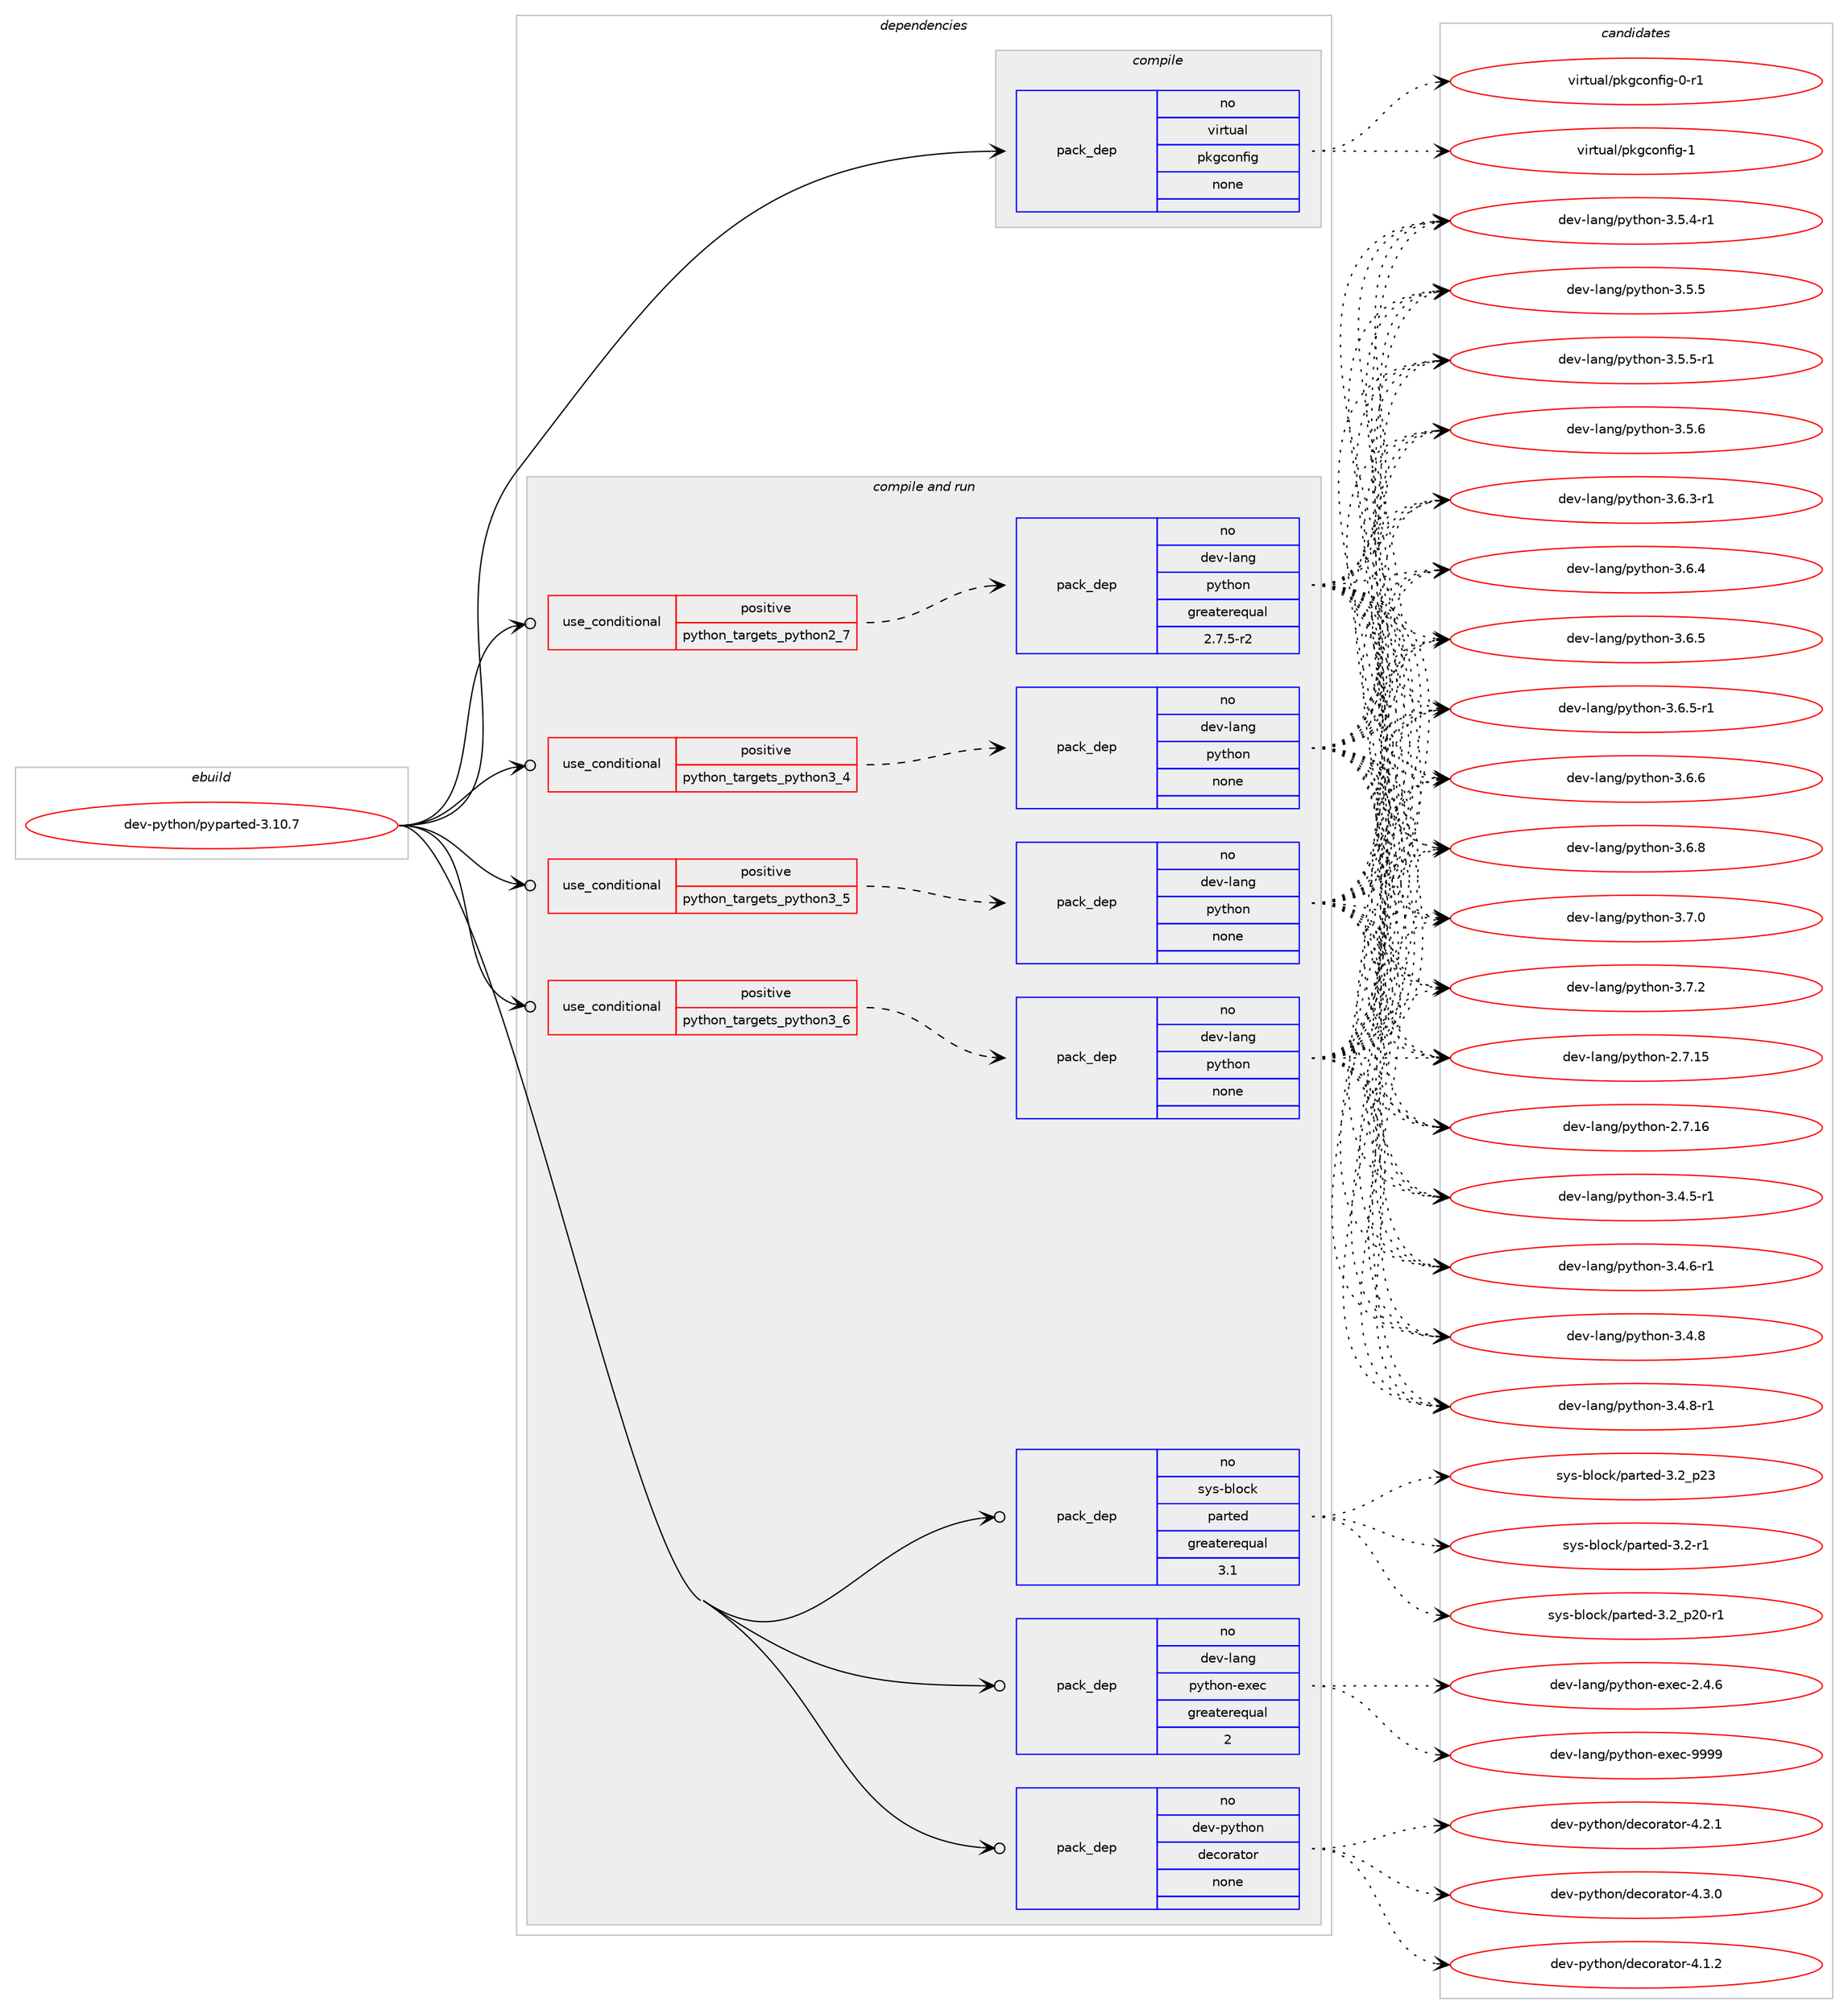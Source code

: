 digraph prolog {

# *************
# Graph options
# *************

newrank=true;
concentrate=true;
compound=true;
graph [rankdir=LR,fontname=Helvetica,fontsize=10,ranksep=1.5];#, ranksep=2.5, nodesep=0.2];
edge  [arrowhead=vee];
node  [fontname=Helvetica,fontsize=10];

# **********
# The ebuild
# **********

subgraph cluster_leftcol {
color=gray;
rank=same;
label=<<i>ebuild</i>>;
id [label="dev-python/pyparted-3.10.7", color=red, width=4, href="../dev-python/pyparted-3.10.7.svg"];
}

# ****************
# The dependencies
# ****************

subgraph cluster_midcol {
color=gray;
label=<<i>dependencies</i>>;
subgraph cluster_compile {
fillcolor="#eeeeee";
style=filled;
label=<<i>compile</i>>;
subgraph pack1026356 {
dependency1431097 [label=<<TABLE BORDER="0" CELLBORDER="1" CELLSPACING="0" CELLPADDING="4" WIDTH="220"><TR><TD ROWSPAN="6" CELLPADDING="30">pack_dep</TD></TR><TR><TD WIDTH="110">no</TD></TR><TR><TD>virtual</TD></TR><TR><TD>pkgconfig</TD></TR><TR><TD>none</TD></TR><TR><TD></TD></TR></TABLE>>, shape=none, color=blue];
}
id:e -> dependency1431097:w [weight=20,style="solid",arrowhead="vee"];
}
subgraph cluster_compileandrun {
fillcolor="#eeeeee";
style=filled;
label=<<i>compile and run</i>>;
subgraph cond381418 {
dependency1431098 [label=<<TABLE BORDER="0" CELLBORDER="1" CELLSPACING="0" CELLPADDING="4"><TR><TD ROWSPAN="3" CELLPADDING="10">use_conditional</TD></TR><TR><TD>positive</TD></TR><TR><TD>python_targets_python2_7</TD></TR></TABLE>>, shape=none, color=red];
subgraph pack1026357 {
dependency1431099 [label=<<TABLE BORDER="0" CELLBORDER="1" CELLSPACING="0" CELLPADDING="4" WIDTH="220"><TR><TD ROWSPAN="6" CELLPADDING="30">pack_dep</TD></TR><TR><TD WIDTH="110">no</TD></TR><TR><TD>dev-lang</TD></TR><TR><TD>python</TD></TR><TR><TD>greaterequal</TD></TR><TR><TD>2.7.5-r2</TD></TR></TABLE>>, shape=none, color=blue];
}
dependency1431098:e -> dependency1431099:w [weight=20,style="dashed",arrowhead="vee"];
}
id:e -> dependency1431098:w [weight=20,style="solid",arrowhead="odotvee"];
subgraph cond381419 {
dependency1431100 [label=<<TABLE BORDER="0" CELLBORDER="1" CELLSPACING="0" CELLPADDING="4"><TR><TD ROWSPAN="3" CELLPADDING="10">use_conditional</TD></TR><TR><TD>positive</TD></TR><TR><TD>python_targets_python3_4</TD></TR></TABLE>>, shape=none, color=red];
subgraph pack1026358 {
dependency1431101 [label=<<TABLE BORDER="0" CELLBORDER="1" CELLSPACING="0" CELLPADDING="4" WIDTH="220"><TR><TD ROWSPAN="6" CELLPADDING="30">pack_dep</TD></TR><TR><TD WIDTH="110">no</TD></TR><TR><TD>dev-lang</TD></TR><TR><TD>python</TD></TR><TR><TD>none</TD></TR><TR><TD></TD></TR></TABLE>>, shape=none, color=blue];
}
dependency1431100:e -> dependency1431101:w [weight=20,style="dashed",arrowhead="vee"];
}
id:e -> dependency1431100:w [weight=20,style="solid",arrowhead="odotvee"];
subgraph cond381420 {
dependency1431102 [label=<<TABLE BORDER="0" CELLBORDER="1" CELLSPACING="0" CELLPADDING="4"><TR><TD ROWSPAN="3" CELLPADDING="10">use_conditional</TD></TR><TR><TD>positive</TD></TR><TR><TD>python_targets_python3_5</TD></TR></TABLE>>, shape=none, color=red];
subgraph pack1026359 {
dependency1431103 [label=<<TABLE BORDER="0" CELLBORDER="1" CELLSPACING="0" CELLPADDING="4" WIDTH="220"><TR><TD ROWSPAN="6" CELLPADDING="30">pack_dep</TD></TR><TR><TD WIDTH="110">no</TD></TR><TR><TD>dev-lang</TD></TR><TR><TD>python</TD></TR><TR><TD>none</TD></TR><TR><TD></TD></TR></TABLE>>, shape=none, color=blue];
}
dependency1431102:e -> dependency1431103:w [weight=20,style="dashed",arrowhead="vee"];
}
id:e -> dependency1431102:w [weight=20,style="solid",arrowhead="odotvee"];
subgraph cond381421 {
dependency1431104 [label=<<TABLE BORDER="0" CELLBORDER="1" CELLSPACING="0" CELLPADDING="4"><TR><TD ROWSPAN="3" CELLPADDING="10">use_conditional</TD></TR><TR><TD>positive</TD></TR><TR><TD>python_targets_python3_6</TD></TR></TABLE>>, shape=none, color=red];
subgraph pack1026360 {
dependency1431105 [label=<<TABLE BORDER="0" CELLBORDER="1" CELLSPACING="0" CELLPADDING="4" WIDTH="220"><TR><TD ROWSPAN="6" CELLPADDING="30">pack_dep</TD></TR><TR><TD WIDTH="110">no</TD></TR><TR><TD>dev-lang</TD></TR><TR><TD>python</TD></TR><TR><TD>none</TD></TR><TR><TD></TD></TR></TABLE>>, shape=none, color=blue];
}
dependency1431104:e -> dependency1431105:w [weight=20,style="dashed",arrowhead="vee"];
}
id:e -> dependency1431104:w [weight=20,style="solid",arrowhead="odotvee"];
subgraph pack1026361 {
dependency1431106 [label=<<TABLE BORDER="0" CELLBORDER="1" CELLSPACING="0" CELLPADDING="4" WIDTH="220"><TR><TD ROWSPAN="6" CELLPADDING="30">pack_dep</TD></TR><TR><TD WIDTH="110">no</TD></TR><TR><TD>dev-lang</TD></TR><TR><TD>python-exec</TD></TR><TR><TD>greaterequal</TD></TR><TR><TD>2</TD></TR></TABLE>>, shape=none, color=blue];
}
id:e -> dependency1431106:w [weight=20,style="solid",arrowhead="odotvee"];
subgraph pack1026362 {
dependency1431107 [label=<<TABLE BORDER="0" CELLBORDER="1" CELLSPACING="0" CELLPADDING="4" WIDTH="220"><TR><TD ROWSPAN="6" CELLPADDING="30">pack_dep</TD></TR><TR><TD WIDTH="110">no</TD></TR><TR><TD>dev-python</TD></TR><TR><TD>decorator</TD></TR><TR><TD>none</TD></TR><TR><TD></TD></TR></TABLE>>, shape=none, color=blue];
}
id:e -> dependency1431107:w [weight=20,style="solid",arrowhead="odotvee"];
subgraph pack1026363 {
dependency1431108 [label=<<TABLE BORDER="0" CELLBORDER="1" CELLSPACING="0" CELLPADDING="4" WIDTH="220"><TR><TD ROWSPAN="6" CELLPADDING="30">pack_dep</TD></TR><TR><TD WIDTH="110">no</TD></TR><TR><TD>sys-block</TD></TR><TR><TD>parted</TD></TR><TR><TD>greaterequal</TD></TR><TR><TD>3.1</TD></TR></TABLE>>, shape=none, color=blue];
}
id:e -> dependency1431108:w [weight=20,style="solid",arrowhead="odotvee"];
}
subgraph cluster_run {
fillcolor="#eeeeee";
style=filled;
label=<<i>run</i>>;
}
}

# **************
# The candidates
# **************

subgraph cluster_choices {
rank=same;
color=gray;
label=<<i>candidates</i>>;

subgraph choice1026356 {
color=black;
nodesep=1;
choice11810511411611797108471121071039911111010210510345484511449 [label="virtual/pkgconfig-0-r1", color=red, width=4,href="../virtual/pkgconfig-0-r1.svg"];
choice1181051141161179710847112107103991111101021051034549 [label="virtual/pkgconfig-1", color=red, width=4,href="../virtual/pkgconfig-1.svg"];
dependency1431097:e -> choice11810511411611797108471121071039911111010210510345484511449:w [style=dotted,weight="100"];
dependency1431097:e -> choice1181051141161179710847112107103991111101021051034549:w [style=dotted,weight="100"];
}
subgraph choice1026357 {
color=black;
nodesep=1;
choice10010111845108971101034711212111610411111045504655464953 [label="dev-lang/python-2.7.15", color=red, width=4,href="../dev-lang/python-2.7.15.svg"];
choice10010111845108971101034711212111610411111045504655464954 [label="dev-lang/python-2.7.16", color=red, width=4,href="../dev-lang/python-2.7.16.svg"];
choice1001011184510897110103471121211161041111104551465246534511449 [label="dev-lang/python-3.4.5-r1", color=red, width=4,href="../dev-lang/python-3.4.5-r1.svg"];
choice1001011184510897110103471121211161041111104551465246544511449 [label="dev-lang/python-3.4.6-r1", color=red, width=4,href="../dev-lang/python-3.4.6-r1.svg"];
choice100101118451089711010347112121116104111110455146524656 [label="dev-lang/python-3.4.8", color=red, width=4,href="../dev-lang/python-3.4.8.svg"];
choice1001011184510897110103471121211161041111104551465246564511449 [label="dev-lang/python-3.4.8-r1", color=red, width=4,href="../dev-lang/python-3.4.8-r1.svg"];
choice1001011184510897110103471121211161041111104551465346524511449 [label="dev-lang/python-3.5.4-r1", color=red, width=4,href="../dev-lang/python-3.5.4-r1.svg"];
choice100101118451089711010347112121116104111110455146534653 [label="dev-lang/python-3.5.5", color=red, width=4,href="../dev-lang/python-3.5.5.svg"];
choice1001011184510897110103471121211161041111104551465346534511449 [label="dev-lang/python-3.5.5-r1", color=red, width=4,href="../dev-lang/python-3.5.5-r1.svg"];
choice100101118451089711010347112121116104111110455146534654 [label="dev-lang/python-3.5.6", color=red, width=4,href="../dev-lang/python-3.5.6.svg"];
choice1001011184510897110103471121211161041111104551465446514511449 [label="dev-lang/python-3.6.3-r1", color=red, width=4,href="../dev-lang/python-3.6.3-r1.svg"];
choice100101118451089711010347112121116104111110455146544652 [label="dev-lang/python-3.6.4", color=red, width=4,href="../dev-lang/python-3.6.4.svg"];
choice100101118451089711010347112121116104111110455146544653 [label="dev-lang/python-3.6.5", color=red, width=4,href="../dev-lang/python-3.6.5.svg"];
choice1001011184510897110103471121211161041111104551465446534511449 [label="dev-lang/python-3.6.5-r1", color=red, width=4,href="../dev-lang/python-3.6.5-r1.svg"];
choice100101118451089711010347112121116104111110455146544654 [label="dev-lang/python-3.6.6", color=red, width=4,href="../dev-lang/python-3.6.6.svg"];
choice100101118451089711010347112121116104111110455146544656 [label="dev-lang/python-3.6.8", color=red, width=4,href="../dev-lang/python-3.6.8.svg"];
choice100101118451089711010347112121116104111110455146554648 [label="dev-lang/python-3.7.0", color=red, width=4,href="../dev-lang/python-3.7.0.svg"];
choice100101118451089711010347112121116104111110455146554650 [label="dev-lang/python-3.7.2", color=red, width=4,href="../dev-lang/python-3.7.2.svg"];
dependency1431099:e -> choice10010111845108971101034711212111610411111045504655464953:w [style=dotted,weight="100"];
dependency1431099:e -> choice10010111845108971101034711212111610411111045504655464954:w [style=dotted,weight="100"];
dependency1431099:e -> choice1001011184510897110103471121211161041111104551465246534511449:w [style=dotted,weight="100"];
dependency1431099:e -> choice1001011184510897110103471121211161041111104551465246544511449:w [style=dotted,weight="100"];
dependency1431099:e -> choice100101118451089711010347112121116104111110455146524656:w [style=dotted,weight="100"];
dependency1431099:e -> choice1001011184510897110103471121211161041111104551465246564511449:w [style=dotted,weight="100"];
dependency1431099:e -> choice1001011184510897110103471121211161041111104551465346524511449:w [style=dotted,weight="100"];
dependency1431099:e -> choice100101118451089711010347112121116104111110455146534653:w [style=dotted,weight="100"];
dependency1431099:e -> choice1001011184510897110103471121211161041111104551465346534511449:w [style=dotted,weight="100"];
dependency1431099:e -> choice100101118451089711010347112121116104111110455146534654:w [style=dotted,weight="100"];
dependency1431099:e -> choice1001011184510897110103471121211161041111104551465446514511449:w [style=dotted,weight="100"];
dependency1431099:e -> choice100101118451089711010347112121116104111110455146544652:w [style=dotted,weight="100"];
dependency1431099:e -> choice100101118451089711010347112121116104111110455146544653:w [style=dotted,weight="100"];
dependency1431099:e -> choice1001011184510897110103471121211161041111104551465446534511449:w [style=dotted,weight="100"];
dependency1431099:e -> choice100101118451089711010347112121116104111110455146544654:w [style=dotted,weight="100"];
dependency1431099:e -> choice100101118451089711010347112121116104111110455146544656:w [style=dotted,weight="100"];
dependency1431099:e -> choice100101118451089711010347112121116104111110455146554648:w [style=dotted,weight="100"];
dependency1431099:e -> choice100101118451089711010347112121116104111110455146554650:w [style=dotted,weight="100"];
}
subgraph choice1026358 {
color=black;
nodesep=1;
choice10010111845108971101034711212111610411111045504655464953 [label="dev-lang/python-2.7.15", color=red, width=4,href="../dev-lang/python-2.7.15.svg"];
choice10010111845108971101034711212111610411111045504655464954 [label="dev-lang/python-2.7.16", color=red, width=4,href="../dev-lang/python-2.7.16.svg"];
choice1001011184510897110103471121211161041111104551465246534511449 [label="dev-lang/python-3.4.5-r1", color=red, width=4,href="../dev-lang/python-3.4.5-r1.svg"];
choice1001011184510897110103471121211161041111104551465246544511449 [label="dev-lang/python-3.4.6-r1", color=red, width=4,href="../dev-lang/python-3.4.6-r1.svg"];
choice100101118451089711010347112121116104111110455146524656 [label="dev-lang/python-3.4.8", color=red, width=4,href="../dev-lang/python-3.4.8.svg"];
choice1001011184510897110103471121211161041111104551465246564511449 [label="dev-lang/python-3.4.8-r1", color=red, width=4,href="../dev-lang/python-3.4.8-r1.svg"];
choice1001011184510897110103471121211161041111104551465346524511449 [label="dev-lang/python-3.5.4-r1", color=red, width=4,href="../dev-lang/python-3.5.4-r1.svg"];
choice100101118451089711010347112121116104111110455146534653 [label="dev-lang/python-3.5.5", color=red, width=4,href="../dev-lang/python-3.5.5.svg"];
choice1001011184510897110103471121211161041111104551465346534511449 [label="dev-lang/python-3.5.5-r1", color=red, width=4,href="../dev-lang/python-3.5.5-r1.svg"];
choice100101118451089711010347112121116104111110455146534654 [label="dev-lang/python-3.5.6", color=red, width=4,href="../dev-lang/python-3.5.6.svg"];
choice1001011184510897110103471121211161041111104551465446514511449 [label="dev-lang/python-3.6.3-r1", color=red, width=4,href="../dev-lang/python-3.6.3-r1.svg"];
choice100101118451089711010347112121116104111110455146544652 [label="dev-lang/python-3.6.4", color=red, width=4,href="../dev-lang/python-3.6.4.svg"];
choice100101118451089711010347112121116104111110455146544653 [label="dev-lang/python-3.6.5", color=red, width=4,href="../dev-lang/python-3.6.5.svg"];
choice1001011184510897110103471121211161041111104551465446534511449 [label="dev-lang/python-3.6.5-r1", color=red, width=4,href="../dev-lang/python-3.6.5-r1.svg"];
choice100101118451089711010347112121116104111110455146544654 [label="dev-lang/python-3.6.6", color=red, width=4,href="../dev-lang/python-3.6.6.svg"];
choice100101118451089711010347112121116104111110455146544656 [label="dev-lang/python-3.6.8", color=red, width=4,href="../dev-lang/python-3.6.8.svg"];
choice100101118451089711010347112121116104111110455146554648 [label="dev-lang/python-3.7.0", color=red, width=4,href="../dev-lang/python-3.7.0.svg"];
choice100101118451089711010347112121116104111110455146554650 [label="dev-lang/python-3.7.2", color=red, width=4,href="../dev-lang/python-3.7.2.svg"];
dependency1431101:e -> choice10010111845108971101034711212111610411111045504655464953:w [style=dotted,weight="100"];
dependency1431101:e -> choice10010111845108971101034711212111610411111045504655464954:w [style=dotted,weight="100"];
dependency1431101:e -> choice1001011184510897110103471121211161041111104551465246534511449:w [style=dotted,weight="100"];
dependency1431101:e -> choice1001011184510897110103471121211161041111104551465246544511449:w [style=dotted,weight="100"];
dependency1431101:e -> choice100101118451089711010347112121116104111110455146524656:w [style=dotted,weight="100"];
dependency1431101:e -> choice1001011184510897110103471121211161041111104551465246564511449:w [style=dotted,weight="100"];
dependency1431101:e -> choice1001011184510897110103471121211161041111104551465346524511449:w [style=dotted,weight="100"];
dependency1431101:e -> choice100101118451089711010347112121116104111110455146534653:w [style=dotted,weight="100"];
dependency1431101:e -> choice1001011184510897110103471121211161041111104551465346534511449:w [style=dotted,weight="100"];
dependency1431101:e -> choice100101118451089711010347112121116104111110455146534654:w [style=dotted,weight="100"];
dependency1431101:e -> choice1001011184510897110103471121211161041111104551465446514511449:w [style=dotted,weight="100"];
dependency1431101:e -> choice100101118451089711010347112121116104111110455146544652:w [style=dotted,weight="100"];
dependency1431101:e -> choice100101118451089711010347112121116104111110455146544653:w [style=dotted,weight="100"];
dependency1431101:e -> choice1001011184510897110103471121211161041111104551465446534511449:w [style=dotted,weight="100"];
dependency1431101:e -> choice100101118451089711010347112121116104111110455146544654:w [style=dotted,weight="100"];
dependency1431101:e -> choice100101118451089711010347112121116104111110455146544656:w [style=dotted,weight="100"];
dependency1431101:e -> choice100101118451089711010347112121116104111110455146554648:w [style=dotted,weight="100"];
dependency1431101:e -> choice100101118451089711010347112121116104111110455146554650:w [style=dotted,weight="100"];
}
subgraph choice1026359 {
color=black;
nodesep=1;
choice10010111845108971101034711212111610411111045504655464953 [label="dev-lang/python-2.7.15", color=red, width=4,href="../dev-lang/python-2.7.15.svg"];
choice10010111845108971101034711212111610411111045504655464954 [label="dev-lang/python-2.7.16", color=red, width=4,href="../dev-lang/python-2.7.16.svg"];
choice1001011184510897110103471121211161041111104551465246534511449 [label="dev-lang/python-3.4.5-r1", color=red, width=4,href="../dev-lang/python-3.4.5-r1.svg"];
choice1001011184510897110103471121211161041111104551465246544511449 [label="dev-lang/python-3.4.6-r1", color=red, width=4,href="../dev-lang/python-3.4.6-r1.svg"];
choice100101118451089711010347112121116104111110455146524656 [label="dev-lang/python-3.4.8", color=red, width=4,href="../dev-lang/python-3.4.8.svg"];
choice1001011184510897110103471121211161041111104551465246564511449 [label="dev-lang/python-3.4.8-r1", color=red, width=4,href="../dev-lang/python-3.4.8-r1.svg"];
choice1001011184510897110103471121211161041111104551465346524511449 [label="dev-lang/python-3.5.4-r1", color=red, width=4,href="../dev-lang/python-3.5.4-r1.svg"];
choice100101118451089711010347112121116104111110455146534653 [label="dev-lang/python-3.5.5", color=red, width=4,href="../dev-lang/python-3.5.5.svg"];
choice1001011184510897110103471121211161041111104551465346534511449 [label="dev-lang/python-3.5.5-r1", color=red, width=4,href="../dev-lang/python-3.5.5-r1.svg"];
choice100101118451089711010347112121116104111110455146534654 [label="dev-lang/python-3.5.6", color=red, width=4,href="../dev-lang/python-3.5.6.svg"];
choice1001011184510897110103471121211161041111104551465446514511449 [label="dev-lang/python-3.6.3-r1", color=red, width=4,href="../dev-lang/python-3.6.3-r1.svg"];
choice100101118451089711010347112121116104111110455146544652 [label="dev-lang/python-3.6.4", color=red, width=4,href="../dev-lang/python-3.6.4.svg"];
choice100101118451089711010347112121116104111110455146544653 [label="dev-lang/python-3.6.5", color=red, width=4,href="../dev-lang/python-3.6.5.svg"];
choice1001011184510897110103471121211161041111104551465446534511449 [label="dev-lang/python-3.6.5-r1", color=red, width=4,href="../dev-lang/python-3.6.5-r1.svg"];
choice100101118451089711010347112121116104111110455146544654 [label="dev-lang/python-3.6.6", color=red, width=4,href="../dev-lang/python-3.6.6.svg"];
choice100101118451089711010347112121116104111110455146544656 [label="dev-lang/python-3.6.8", color=red, width=4,href="../dev-lang/python-3.6.8.svg"];
choice100101118451089711010347112121116104111110455146554648 [label="dev-lang/python-3.7.0", color=red, width=4,href="../dev-lang/python-3.7.0.svg"];
choice100101118451089711010347112121116104111110455146554650 [label="dev-lang/python-3.7.2", color=red, width=4,href="../dev-lang/python-3.7.2.svg"];
dependency1431103:e -> choice10010111845108971101034711212111610411111045504655464953:w [style=dotted,weight="100"];
dependency1431103:e -> choice10010111845108971101034711212111610411111045504655464954:w [style=dotted,weight="100"];
dependency1431103:e -> choice1001011184510897110103471121211161041111104551465246534511449:w [style=dotted,weight="100"];
dependency1431103:e -> choice1001011184510897110103471121211161041111104551465246544511449:w [style=dotted,weight="100"];
dependency1431103:e -> choice100101118451089711010347112121116104111110455146524656:w [style=dotted,weight="100"];
dependency1431103:e -> choice1001011184510897110103471121211161041111104551465246564511449:w [style=dotted,weight="100"];
dependency1431103:e -> choice1001011184510897110103471121211161041111104551465346524511449:w [style=dotted,weight="100"];
dependency1431103:e -> choice100101118451089711010347112121116104111110455146534653:w [style=dotted,weight="100"];
dependency1431103:e -> choice1001011184510897110103471121211161041111104551465346534511449:w [style=dotted,weight="100"];
dependency1431103:e -> choice100101118451089711010347112121116104111110455146534654:w [style=dotted,weight="100"];
dependency1431103:e -> choice1001011184510897110103471121211161041111104551465446514511449:w [style=dotted,weight="100"];
dependency1431103:e -> choice100101118451089711010347112121116104111110455146544652:w [style=dotted,weight="100"];
dependency1431103:e -> choice100101118451089711010347112121116104111110455146544653:w [style=dotted,weight="100"];
dependency1431103:e -> choice1001011184510897110103471121211161041111104551465446534511449:w [style=dotted,weight="100"];
dependency1431103:e -> choice100101118451089711010347112121116104111110455146544654:w [style=dotted,weight="100"];
dependency1431103:e -> choice100101118451089711010347112121116104111110455146544656:w [style=dotted,weight="100"];
dependency1431103:e -> choice100101118451089711010347112121116104111110455146554648:w [style=dotted,weight="100"];
dependency1431103:e -> choice100101118451089711010347112121116104111110455146554650:w [style=dotted,weight="100"];
}
subgraph choice1026360 {
color=black;
nodesep=1;
choice10010111845108971101034711212111610411111045504655464953 [label="dev-lang/python-2.7.15", color=red, width=4,href="../dev-lang/python-2.7.15.svg"];
choice10010111845108971101034711212111610411111045504655464954 [label="dev-lang/python-2.7.16", color=red, width=4,href="../dev-lang/python-2.7.16.svg"];
choice1001011184510897110103471121211161041111104551465246534511449 [label="dev-lang/python-3.4.5-r1", color=red, width=4,href="../dev-lang/python-3.4.5-r1.svg"];
choice1001011184510897110103471121211161041111104551465246544511449 [label="dev-lang/python-3.4.6-r1", color=red, width=4,href="../dev-lang/python-3.4.6-r1.svg"];
choice100101118451089711010347112121116104111110455146524656 [label="dev-lang/python-3.4.8", color=red, width=4,href="../dev-lang/python-3.4.8.svg"];
choice1001011184510897110103471121211161041111104551465246564511449 [label="dev-lang/python-3.4.8-r1", color=red, width=4,href="../dev-lang/python-3.4.8-r1.svg"];
choice1001011184510897110103471121211161041111104551465346524511449 [label="dev-lang/python-3.5.4-r1", color=red, width=4,href="../dev-lang/python-3.5.4-r1.svg"];
choice100101118451089711010347112121116104111110455146534653 [label="dev-lang/python-3.5.5", color=red, width=4,href="../dev-lang/python-3.5.5.svg"];
choice1001011184510897110103471121211161041111104551465346534511449 [label="dev-lang/python-3.5.5-r1", color=red, width=4,href="../dev-lang/python-3.5.5-r1.svg"];
choice100101118451089711010347112121116104111110455146534654 [label="dev-lang/python-3.5.6", color=red, width=4,href="../dev-lang/python-3.5.6.svg"];
choice1001011184510897110103471121211161041111104551465446514511449 [label="dev-lang/python-3.6.3-r1", color=red, width=4,href="../dev-lang/python-3.6.3-r1.svg"];
choice100101118451089711010347112121116104111110455146544652 [label="dev-lang/python-3.6.4", color=red, width=4,href="../dev-lang/python-3.6.4.svg"];
choice100101118451089711010347112121116104111110455146544653 [label="dev-lang/python-3.6.5", color=red, width=4,href="../dev-lang/python-3.6.5.svg"];
choice1001011184510897110103471121211161041111104551465446534511449 [label="dev-lang/python-3.6.5-r1", color=red, width=4,href="../dev-lang/python-3.6.5-r1.svg"];
choice100101118451089711010347112121116104111110455146544654 [label="dev-lang/python-3.6.6", color=red, width=4,href="../dev-lang/python-3.6.6.svg"];
choice100101118451089711010347112121116104111110455146544656 [label="dev-lang/python-3.6.8", color=red, width=4,href="../dev-lang/python-3.6.8.svg"];
choice100101118451089711010347112121116104111110455146554648 [label="dev-lang/python-3.7.0", color=red, width=4,href="../dev-lang/python-3.7.0.svg"];
choice100101118451089711010347112121116104111110455146554650 [label="dev-lang/python-3.7.2", color=red, width=4,href="../dev-lang/python-3.7.2.svg"];
dependency1431105:e -> choice10010111845108971101034711212111610411111045504655464953:w [style=dotted,weight="100"];
dependency1431105:e -> choice10010111845108971101034711212111610411111045504655464954:w [style=dotted,weight="100"];
dependency1431105:e -> choice1001011184510897110103471121211161041111104551465246534511449:w [style=dotted,weight="100"];
dependency1431105:e -> choice1001011184510897110103471121211161041111104551465246544511449:w [style=dotted,weight="100"];
dependency1431105:e -> choice100101118451089711010347112121116104111110455146524656:w [style=dotted,weight="100"];
dependency1431105:e -> choice1001011184510897110103471121211161041111104551465246564511449:w [style=dotted,weight="100"];
dependency1431105:e -> choice1001011184510897110103471121211161041111104551465346524511449:w [style=dotted,weight="100"];
dependency1431105:e -> choice100101118451089711010347112121116104111110455146534653:w [style=dotted,weight="100"];
dependency1431105:e -> choice1001011184510897110103471121211161041111104551465346534511449:w [style=dotted,weight="100"];
dependency1431105:e -> choice100101118451089711010347112121116104111110455146534654:w [style=dotted,weight="100"];
dependency1431105:e -> choice1001011184510897110103471121211161041111104551465446514511449:w [style=dotted,weight="100"];
dependency1431105:e -> choice100101118451089711010347112121116104111110455146544652:w [style=dotted,weight="100"];
dependency1431105:e -> choice100101118451089711010347112121116104111110455146544653:w [style=dotted,weight="100"];
dependency1431105:e -> choice1001011184510897110103471121211161041111104551465446534511449:w [style=dotted,weight="100"];
dependency1431105:e -> choice100101118451089711010347112121116104111110455146544654:w [style=dotted,weight="100"];
dependency1431105:e -> choice100101118451089711010347112121116104111110455146544656:w [style=dotted,weight="100"];
dependency1431105:e -> choice100101118451089711010347112121116104111110455146554648:w [style=dotted,weight="100"];
dependency1431105:e -> choice100101118451089711010347112121116104111110455146554650:w [style=dotted,weight="100"];
}
subgraph choice1026361 {
color=black;
nodesep=1;
choice1001011184510897110103471121211161041111104510112010199455046524654 [label="dev-lang/python-exec-2.4.6", color=red, width=4,href="../dev-lang/python-exec-2.4.6.svg"];
choice10010111845108971101034711212111610411111045101120101994557575757 [label="dev-lang/python-exec-9999", color=red, width=4,href="../dev-lang/python-exec-9999.svg"];
dependency1431106:e -> choice1001011184510897110103471121211161041111104510112010199455046524654:w [style=dotted,weight="100"];
dependency1431106:e -> choice10010111845108971101034711212111610411111045101120101994557575757:w [style=dotted,weight="100"];
}
subgraph choice1026362 {
color=black;
nodesep=1;
choice10010111845112121116104111110471001019911111497116111114455246494650 [label="dev-python/decorator-4.1.2", color=red, width=4,href="../dev-python/decorator-4.1.2.svg"];
choice10010111845112121116104111110471001019911111497116111114455246504649 [label="dev-python/decorator-4.2.1", color=red, width=4,href="../dev-python/decorator-4.2.1.svg"];
choice10010111845112121116104111110471001019911111497116111114455246514648 [label="dev-python/decorator-4.3.0", color=red, width=4,href="../dev-python/decorator-4.3.0.svg"];
dependency1431107:e -> choice10010111845112121116104111110471001019911111497116111114455246494650:w [style=dotted,weight="100"];
dependency1431107:e -> choice10010111845112121116104111110471001019911111497116111114455246504649:w [style=dotted,weight="100"];
dependency1431107:e -> choice10010111845112121116104111110471001019911111497116111114455246514648:w [style=dotted,weight="100"];
}
subgraph choice1026363 {
color=black;
nodesep=1;
choice1151211154598108111991074711297114116101100455146504511449 [label="sys-block/parted-3.2-r1", color=red, width=4,href="../sys-block/parted-3.2-r1.svg"];
choice1151211154598108111991074711297114116101100455146509511250484511449 [label="sys-block/parted-3.2_p20-r1", color=red, width=4,href="../sys-block/parted-3.2_p20-r1.svg"];
choice115121115459810811199107471129711411610110045514650951125051 [label="sys-block/parted-3.2_p23", color=red, width=4,href="../sys-block/parted-3.2_p23.svg"];
dependency1431108:e -> choice1151211154598108111991074711297114116101100455146504511449:w [style=dotted,weight="100"];
dependency1431108:e -> choice1151211154598108111991074711297114116101100455146509511250484511449:w [style=dotted,weight="100"];
dependency1431108:e -> choice115121115459810811199107471129711411610110045514650951125051:w [style=dotted,weight="100"];
}
}

}
